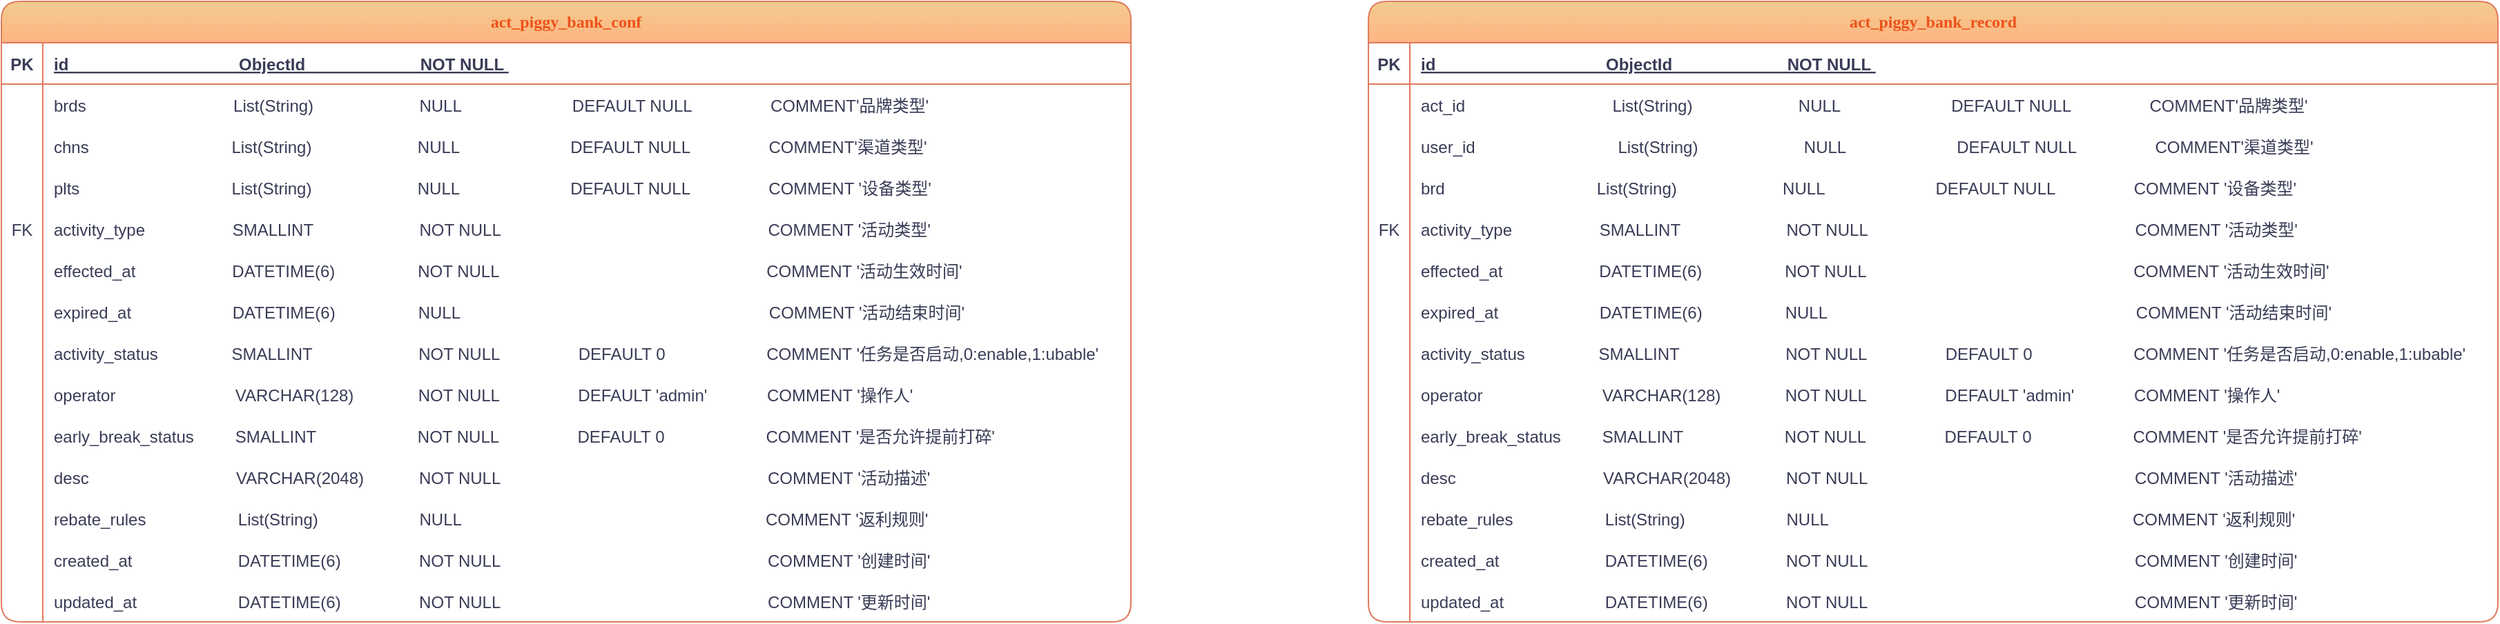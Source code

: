<mxfile version="20.8.24" type="github">
  <diagram id="R2lEEEUBdFMjLlhIrx00" name="Page-1">
    <mxGraphModel dx="2044" dy="616" grid="1" gridSize="10" guides="1" tooltips="1" connect="1" arrows="1" fold="1" page="1" pageScale="1" pageWidth="850" pageHeight="1100" math="0" shadow="0" extFonts="Permanent Marker^https://fonts.googleapis.com/css?family=Permanent+Marker">
      <root>
        <mxCell id="0" />
        <mxCell id="1" parent="0" />
        <mxCell id="SjY3Bs3HchpYrkcp5Yg5-16" value="" style="shape=partialRectangle;overflow=hidden;connectable=0;fillColor=none;top=0;left=0;bottom=0;right=0;rounded=1;labelBackgroundColor=none;strokeColor=#E07A5F;fontColor=#393C56;" vertex="1" parent="1">
          <mxGeometry x="533" y="190" width="30" height="30" as="geometry">
            <mxRectangle width="30" height="30" as="alternateBounds" />
          </mxGeometry>
        </mxCell>
        <mxCell id="SjY3Bs3HchpYrkcp5Yg5-17" value="" style="shape=partialRectangle;overflow=hidden;connectable=0;fillColor=none;top=0;left=0;bottom=0;right=0;rounded=1;labelBackgroundColor=none;strokeColor=#E07A5F;fontColor=#393C56;" vertex="1" parent="1">
          <mxGeometry x="533" y="220" width="30" height="30" as="geometry">
            <mxRectangle width="30" height="30" as="alternateBounds" />
          </mxGeometry>
        </mxCell>
        <mxCell id="SjY3Bs3HchpYrkcp5Yg5-18" value="" style="shape=partialRectangle;overflow=hidden;connectable=0;fillColor=none;top=0;left=0;bottom=0;right=0;rounded=1;labelBackgroundColor=none;strokeColor=#E07A5F;fontColor=#393C56;" vertex="1" parent="1">
          <mxGeometry x="533" y="250" width="30" height="30" as="geometry">
            <mxRectangle width="30" height="30" as="alternateBounds" />
          </mxGeometry>
        </mxCell>
        <mxCell id="SjY3Bs3HchpYrkcp5Yg5-19" value="" style="shape=partialRectangle;overflow=hidden;connectable=0;fillColor=none;top=0;left=0;bottom=0;right=0;rounded=1;labelBackgroundColor=none;strokeColor=#E07A5F;fontColor=#393C56;" vertex="1" parent="1">
          <mxGeometry x="533" y="280" width="30" height="30" as="geometry">
            <mxRectangle width="30" height="30" as="alternateBounds" />
          </mxGeometry>
        </mxCell>
        <mxCell id="SjY3Bs3HchpYrkcp5Yg5-20" value="" style="shape=partialRectangle;overflow=hidden;connectable=0;fillColor=none;top=0;left=0;bottom=0;right=0;rounded=1;labelBackgroundColor=none;strokeColor=#E07A5F;fontColor=#393C56;" vertex="1" parent="1">
          <mxGeometry x="533" y="310" width="30" height="30" as="geometry">
            <mxRectangle width="30" height="30" as="alternateBounds" />
          </mxGeometry>
        </mxCell>
        <mxCell id="SjY3Bs3HchpYrkcp5Yg5-22" value="act_piggy_bank_conf" style="shape=table;startSize=30;container=1;collapsible=1;childLayout=tableLayout;fixedRows=1;rowLines=0;fontStyle=1;align=center;resizeLast=1;fontColor=#EC521A;whiteSpace=wrap;swimlaneFillColor=default;labelBorderColor=none;labelBackgroundColor=none;rounded=1;fontFamily=Lucida Console;fillColor=#F2CC8F;shadow=0;strokeColor=#E07A5F;gradientColor=#FFB482;" vertex="1" parent="1">
          <mxGeometry x="-90" y="120" width="818" height="450" as="geometry" />
        </mxCell>
        <mxCell id="SjY3Bs3HchpYrkcp5Yg5-23" value="" style="shape=partialRectangle;collapsible=0;dropTarget=0;pointerEvents=0;fillColor=none;points=[[0,0.5],[1,0.5]];portConstraint=eastwest;top=0;left=0;right=0;bottom=1;rounded=1;labelBackgroundColor=none;strokeColor=#E07A5F;fontColor=#393C56;" vertex="1" parent="SjY3Bs3HchpYrkcp5Yg5-22">
          <mxGeometry y="30" width="818" height="30" as="geometry" />
        </mxCell>
        <mxCell id="SjY3Bs3HchpYrkcp5Yg5-24" value="PK" style="shape=partialRectangle;overflow=hidden;connectable=0;fillColor=none;top=0;left=0;bottom=0;right=0;fontStyle=1;rounded=1;labelBackgroundColor=none;strokeColor=#E07A5F;fontColor=#393C56;" vertex="1" parent="SjY3Bs3HchpYrkcp5Yg5-23">
          <mxGeometry width="30" height="30" as="geometry">
            <mxRectangle width="30" height="30" as="alternateBounds" />
          </mxGeometry>
        </mxCell>
        <mxCell id="SjY3Bs3HchpYrkcp5Yg5-25" value="id                                     ObjectId                         NOT NULL " style="shape=partialRectangle;overflow=hidden;connectable=0;fillColor=none;top=0;left=0;bottom=0;right=0;align=left;spacingLeft=6;fontStyle=5;fontColor=#393C56;labelBackgroundColor=none;rounded=1;strokeColor=#E07A5F;" vertex="1" parent="SjY3Bs3HchpYrkcp5Yg5-23">
          <mxGeometry x="30" width="788" height="30" as="geometry">
            <mxRectangle width="788" height="30" as="alternateBounds" />
          </mxGeometry>
        </mxCell>
        <mxCell id="SjY3Bs3HchpYrkcp5Yg5-26" value="" style="shape=partialRectangle;collapsible=0;dropTarget=0;pointerEvents=0;fillColor=none;points=[[0,0.5],[1,0.5]];portConstraint=eastwest;top=0;left=0;right=0;bottom=0;rounded=1;labelBackgroundColor=none;strokeColor=#E07A5F;fontColor=#393C56;" vertex="1" parent="SjY3Bs3HchpYrkcp5Yg5-22">
          <mxGeometry y="60" width="818" height="30" as="geometry" />
        </mxCell>
        <mxCell id="SjY3Bs3HchpYrkcp5Yg5-27" value="" style="shape=partialRectangle;overflow=hidden;connectable=0;fillColor=none;top=0;left=0;bottom=0;right=0;rounded=1;labelBackgroundColor=none;strokeColor=#E07A5F;fontColor=#393C56;" vertex="1" parent="SjY3Bs3HchpYrkcp5Yg5-26">
          <mxGeometry width="30" height="30" as="geometry">
            <mxRectangle width="30" height="30" as="alternateBounds" />
          </mxGeometry>
        </mxCell>
        <mxCell id="SjY3Bs3HchpYrkcp5Yg5-28" value="brds                                List(String)                       NULL                        DEFAULT NULL                 COMMENT&#39;品牌类型&#39;" style="shape=partialRectangle;overflow=hidden;connectable=0;fillColor=none;top=0;left=0;bottom=0;right=0;align=left;spacingLeft=6;strokeColor=#E07A5F;rounded=1;labelBackgroundColor=none;fontColor=#393C56;" vertex="1" parent="SjY3Bs3HchpYrkcp5Yg5-26">
          <mxGeometry x="30" width="788" height="30" as="geometry">
            <mxRectangle width="788" height="30" as="alternateBounds" />
          </mxGeometry>
        </mxCell>
        <mxCell id="SjY3Bs3HchpYrkcp5Yg5-29" value="" style="shape=partialRectangle;collapsible=0;dropTarget=0;pointerEvents=0;fillColor=none;points=[[0,0.5],[1,0.5]];portConstraint=eastwest;top=0;left=0;right=0;bottom=0;rounded=1;labelBackgroundColor=none;strokeColor=#E07A5F;fontColor=#393C56;" vertex="1" parent="SjY3Bs3HchpYrkcp5Yg5-22">
          <mxGeometry y="90" width="818" height="30" as="geometry" />
        </mxCell>
        <mxCell id="SjY3Bs3HchpYrkcp5Yg5-30" value="" style="shape=partialRectangle;overflow=hidden;connectable=0;fillColor=none;top=0;left=0;bottom=0;right=0;rounded=1;labelBackgroundColor=none;strokeColor=#E07A5F;fontColor=#393C56;" vertex="1" parent="SjY3Bs3HchpYrkcp5Yg5-29">
          <mxGeometry width="30" height="30" as="geometry">
            <mxRectangle width="30" height="30" as="alternateBounds" />
          </mxGeometry>
        </mxCell>
        <mxCell id="SjY3Bs3HchpYrkcp5Yg5-31" value="chns                               List(String)                       NULL                        DEFAULT NULL                 COMMENT&#39;渠道类型&#39;" style="shape=partialRectangle;overflow=hidden;connectable=0;fillColor=none;top=0;left=0;bottom=0;right=0;align=left;spacingLeft=6;strokeColor=#E07A5F;rounded=1;labelBackgroundColor=none;fontColor=#393C56;" vertex="1" parent="SjY3Bs3HchpYrkcp5Yg5-29">
          <mxGeometry x="30" width="788" height="30" as="geometry">
            <mxRectangle width="788" height="30" as="alternateBounds" />
          </mxGeometry>
        </mxCell>
        <mxCell id="SjY3Bs3HchpYrkcp5Yg5-32" value="" style="shape=partialRectangle;collapsible=0;dropTarget=0;pointerEvents=0;fillColor=none;points=[[0,0.5],[1,0.5]];portConstraint=eastwest;top=0;left=0;right=0;bottom=0;rounded=1;labelBackgroundColor=none;strokeColor=#E07A5F;fontColor=#393C56;" vertex="1" parent="SjY3Bs3HchpYrkcp5Yg5-22">
          <mxGeometry y="120" width="818" height="30" as="geometry" />
        </mxCell>
        <mxCell id="SjY3Bs3HchpYrkcp5Yg5-33" value="" style="shape=partialRectangle;overflow=hidden;connectable=0;fillColor=none;top=0;left=0;bottom=0;right=0;rounded=1;labelBackgroundColor=none;strokeColor=#E07A5F;fontColor=#393C56;" vertex="1" parent="SjY3Bs3HchpYrkcp5Yg5-32">
          <mxGeometry width="30" height="30" as="geometry">
            <mxRectangle width="30" height="30" as="alternateBounds" />
          </mxGeometry>
        </mxCell>
        <mxCell id="SjY3Bs3HchpYrkcp5Yg5-34" value="plts                                 List(String)                       NULL                        DEFAULT NULL                 COMMENT &#39;设备类型&#39;" style="shape=partialRectangle;overflow=hidden;connectable=0;fillColor=none;top=0;left=0;bottom=0;right=0;align=left;spacingLeft=6;strokeColor=#E07A5F;rounded=1;labelBackgroundColor=none;fontColor=#393C56;" vertex="1" parent="SjY3Bs3HchpYrkcp5Yg5-32">
          <mxGeometry x="30" width="788" height="30" as="geometry">
            <mxRectangle width="788" height="30" as="alternateBounds" />
          </mxGeometry>
        </mxCell>
        <mxCell id="SjY3Bs3HchpYrkcp5Yg5-35" value="" style="shape=partialRectangle;collapsible=0;dropTarget=0;pointerEvents=0;fillColor=none;points=[[0,0.5],[1,0.5]];portConstraint=eastwest;top=0;left=0;right=0;bottom=0;rounded=1;labelBackgroundColor=none;strokeColor=#E07A5F;fontColor=#393C56;" vertex="1" parent="SjY3Bs3HchpYrkcp5Yg5-22">
          <mxGeometry y="150" width="818" height="30" as="geometry" />
        </mxCell>
        <mxCell id="SjY3Bs3HchpYrkcp5Yg5-36" value="FK" style="shape=partialRectangle;overflow=hidden;connectable=0;fillColor=none;top=0;left=0;bottom=0;right=0;rounded=1;labelBackgroundColor=none;strokeColor=#E07A5F;fontColor=#393C56;" vertex="1" parent="SjY3Bs3HchpYrkcp5Yg5-35">
          <mxGeometry width="30" height="30" as="geometry">
            <mxRectangle width="30" height="30" as="alternateBounds" />
          </mxGeometry>
        </mxCell>
        <mxCell id="SjY3Bs3HchpYrkcp5Yg5-37" value="activity_type                   SMALLINT                       NOT NULL                                                          COMMENT &#39;活动类型&#39;" style="shape=partialRectangle;overflow=hidden;connectable=0;fillColor=none;top=0;left=0;bottom=0;right=0;align=left;spacingLeft=6;strokeColor=#E07A5F;rounded=1;labelBackgroundColor=none;fontColor=#393C56;" vertex="1" parent="SjY3Bs3HchpYrkcp5Yg5-35">
          <mxGeometry x="30" width="788" height="30" as="geometry">
            <mxRectangle width="788" height="30" as="alternateBounds" />
          </mxGeometry>
        </mxCell>
        <mxCell id="SjY3Bs3HchpYrkcp5Yg5-38" value="" style="shape=partialRectangle;collapsible=0;dropTarget=0;pointerEvents=0;fillColor=none;points=[[0,0.5],[1,0.5]];portConstraint=eastwest;top=0;left=0;right=0;bottom=0;rounded=1;labelBackgroundColor=none;strokeColor=#E07A5F;fontColor=#393C56;" vertex="1" parent="SjY3Bs3HchpYrkcp5Yg5-22">
          <mxGeometry y="180" width="818" height="30" as="geometry" />
        </mxCell>
        <mxCell id="SjY3Bs3HchpYrkcp5Yg5-39" value="" style="shape=partialRectangle;overflow=hidden;connectable=0;fillColor=none;top=0;left=0;bottom=0;right=0;rounded=1;labelBackgroundColor=none;strokeColor=#E07A5F;fontColor=#393C56;" vertex="1" parent="SjY3Bs3HchpYrkcp5Yg5-38">
          <mxGeometry width="30" height="30" as="geometry">
            <mxRectangle width="30" height="30" as="alternateBounds" />
          </mxGeometry>
        </mxCell>
        <mxCell id="SjY3Bs3HchpYrkcp5Yg5-40" value="effected_at                     DATETIME(6)                  NOT NULL                                                          COMMENT &#39;活动生效时间&#39;" style="shape=partialRectangle;overflow=hidden;connectable=0;fillColor=none;top=0;left=0;bottom=0;right=0;align=left;spacingLeft=6;strokeColor=#E07A5F;rounded=1;labelBackgroundColor=none;fontColor=#393C56;" vertex="1" parent="SjY3Bs3HchpYrkcp5Yg5-38">
          <mxGeometry x="30" width="788" height="30" as="geometry">
            <mxRectangle width="788" height="30" as="alternateBounds" />
          </mxGeometry>
        </mxCell>
        <mxCell id="SjY3Bs3HchpYrkcp5Yg5-41" value="" style="shape=partialRectangle;collapsible=0;dropTarget=0;pointerEvents=0;fillColor=none;points=[[0,0.5],[1,0.5]];portConstraint=eastwest;top=0;left=0;right=0;bottom=0;rounded=1;labelBackgroundColor=none;strokeColor=#E07A5F;fontColor=#393C56;" vertex="1" parent="SjY3Bs3HchpYrkcp5Yg5-22">
          <mxGeometry y="210" width="818" height="30" as="geometry" />
        </mxCell>
        <mxCell id="SjY3Bs3HchpYrkcp5Yg5-42" value="" style="shape=partialRectangle;overflow=hidden;connectable=0;fillColor=none;top=0;left=0;bottom=0;right=0;rounded=1;labelBackgroundColor=none;strokeColor=#E07A5F;fontColor=#393C56;" vertex="1" parent="SjY3Bs3HchpYrkcp5Yg5-41">
          <mxGeometry width="30" height="30" as="geometry">
            <mxRectangle width="30" height="30" as="alternateBounds" />
          </mxGeometry>
        </mxCell>
        <mxCell id="SjY3Bs3HchpYrkcp5Yg5-43" value="expired_at                      DATETIME(6)                  NULL                                                                   COMMENT &#39;活动结束时间&#39;" style="shape=partialRectangle;overflow=hidden;connectable=0;fillColor=none;top=0;left=0;bottom=0;right=0;align=left;spacingLeft=6;strokeColor=#E07A5F;rounded=1;labelBackgroundColor=none;fontColor=#393C56;" vertex="1" parent="SjY3Bs3HchpYrkcp5Yg5-41">
          <mxGeometry x="30" width="788" height="30" as="geometry">
            <mxRectangle width="788" height="30" as="alternateBounds" />
          </mxGeometry>
        </mxCell>
        <mxCell id="SjY3Bs3HchpYrkcp5Yg5-44" value="" style="shape=partialRectangle;collapsible=0;dropTarget=0;pointerEvents=0;fillColor=none;points=[[0,0.5],[1,0.5]];portConstraint=eastwest;top=0;left=0;right=0;bottom=0;rounded=1;labelBackgroundColor=none;strokeColor=#E07A5F;fontColor=#393C56;" vertex="1" parent="SjY3Bs3HchpYrkcp5Yg5-22">
          <mxGeometry y="240" width="818" height="30" as="geometry" />
        </mxCell>
        <mxCell id="SjY3Bs3HchpYrkcp5Yg5-45" value="" style="shape=partialRectangle;overflow=hidden;connectable=0;fillColor=none;top=0;left=0;bottom=0;right=0;fontColor=#393C56;rounded=1;labelBackgroundColor=none;strokeColor=#E07A5F;" vertex="1" parent="SjY3Bs3HchpYrkcp5Yg5-44">
          <mxGeometry width="30" height="30" as="geometry">
            <mxRectangle width="30" height="30" as="alternateBounds" />
          </mxGeometry>
        </mxCell>
        <mxCell id="SjY3Bs3HchpYrkcp5Yg5-46" value="activity_status                SMALLINT                       NOT NULL                 DEFAULT 0                      COMMENT &#39;任务是否启动,0:enable,1:ubable&#39;              " style="shape=partialRectangle;overflow=hidden;connectable=0;fillColor=none;top=0;left=0;bottom=0;right=0;align=left;spacingLeft=6;strokeColor=#E07A5F;rounded=1;labelBackgroundColor=none;fontColor=#393C56;" vertex="1" parent="SjY3Bs3HchpYrkcp5Yg5-44">
          <mxGeometry x="30" width="788" height="30" as="geometry">
            <mxRectangle width="788" height="30" as="alternateBounds" />
          </mxGeometry>
        </mxCell>
        <mxCell id="SjY3Bs3HchpYrkcp5Yg5-47" value="" style="shape=partialRectangle;collapsible=0;dropTarget=0;pointerEvents=0;fillColor=none;points=[[0,0.5],[1,0.5]];portConstraint=eastwest;top=0;left=0;right=0;bottom=0;rounded=1;labelBackgroundColor=none;strokeColor=#E07A5F;fontColor=#393C56;" vertex="1" parent="SjY3Bs3HchpYrkcp5Yg5-22">
          <mxGeometry y="270" width="818" height="30" as="geometry" />
        </mxCell>
        <mxCell id="SjY3Bs3HchpYrkcp5Yg5-48" value="" style="shape=partialRectangle;overflow=hidden;connectable=0;fillColor=none;top=0;left=0;bottom=0;right=0;rounded=1;labelBackgroundColor=none;strokeColor=#E07A5F;fontColor=#393C56;" vertex="1" parent="SjY3Bs3HchpYrkcp5Yg5-47">
          <mxGeometry width="30" height="30" as="geometry">
            <mxRectangle width="30" height="30" as="alternateBounds" />
          </mxGeometry>
        </mxCell>
        <mxCell id="SjY3Bs3HchpYrkcp5Yg5-49" value="operator                          VARCHAR(128)              NOT NULL                 DEFAULT &#39;admin&#39;             COMMENT &#39;操作人&#39;" style="shape=partialRectangle;overflow=hidden;connectable=0;fillColor=none;top=0;left=0;bottom=0;right=0;align=left;spacingLeft=6;strokeColor=#E07A5F;rounded=1;labelBackgroundColor=none;fontColor=#393C56;" vertex="1" parent="SjY3Bs3HchpYrkcp5Yg5-47">
          <mxGeometry x="30" width="788" height="30" as="geometry">
            <mxRectangle width="788" height="30" as="alternateBounds" />
          </mxGeometry>
        </mxCell>
        <mxCell id="SjY3Bs3HchpYrkcp5Yg5-50" value="" style="shape=partialRectangle;collapsible=0;dropTarget=0;pointerEvents=0;fillColor=none;points=[[0,0.5],[1,0.5]];portConstraint=eastwest;top=0;left=0;right=0;bottom=0;rounded=1;labelBackgroundColor=none;strokeColor=#E07A5F;fontColor=#393C56;" vertex="1" parent="SjY3Bs3HchpYrkcp5Yg5-22">
          <mxGeometry y="300" width="818" height="30" as="geometry" />
        </mxCell>
        <mxCell id="SjY3Bs3HchpYrkcp5Yg5-51" value="" style="shape=partialRectangle;overflow=hidden;connectable=0;fillColor=none;top=0;left=0;bottom=0;right=0;rounded=1;labelBackgroundColor=none;strokeColor=#E07A5F;fontColor=#393C56;" vertex="1" parent="SjY3Bs3HchpYrkcp5Yg5-50">
          <mxGeometry width="30" height="30" as="geometry">
            <mxRectangle width="30" height="30" as="alternateBounds" />
          </mxGeometry>
        </mxCell>
        <mxCell id="SjY3Bs3HchpYrkcp5Yg5-52" value="early_break_status         SMALLINT                      NOT NULL                 DEFAULT 0                      COMMENT &#39;是否允许提前打碎&#39;" style="shape=partialRectangle;overflow=hidden;connectable=0;fillColor=none;top=0;left=0;bottom=0;right=0;align=left;spacingLeft=6;strokeColor=#E07A5F;labelBackgroundColor=none;rounded=1;fontColor=#393C56;" vertex="1" parent="SjY3Bs3HchpYrkcp5Yg5-50">
          <mxGeometry x="30" width="788" height="30" as="geometry">
            <mxRectangle width="788" height="30" as="alternateBounds" />
          </mxGeometry>
        </mxCell>
        <mxCell id="SjY3Bs3HchpYrkcp5Yg5-53" value="" style="shape=partialRectangle;collapsible=0;dropTarget=0;pointerEvents=0;fillColor=none;points=[[0,0.5],[1,0.5]];portConstraint=eastwest;top=0;left=0;right=0;bottom=0;rounded=1;labelBackgroundColor=none;strokeColor=#E07A5F;fontColor=#393C56;" vertex="1" parent="SjY3Bs3HchpYrkcp5Yg5-22">
          <mxGeometry y="330" width="818" height="30" as="geometry" />
        </mxCell>
        <mxCell id="SjY3Bs3HchpYrkcp5Yg5-54" value="" style="shape=partialRectangle;overflow=hidden;connectable=0;fillColor=none;top=0;left=0;bottom=0;right=0;rounded=1;labelBackgroundColor=none;strokeColor=#E07A5F;fontColor=#393C56;" vertex="1" parent="SjY3Bs3HchpYrkcp5Yg5-53">
          <mxGeometry width="30" height="30" as="geometry">
            <mxRectangle width="30" height="30" as="alternateBounds" />
          </mxGeometry>
        </mxCell>
        <mxCell id="SjY3Bs3HchpYrkcp5Yg5-55" value="desc                                VARCHAR(2048)            NOT NULL                                                          COMMENT &#39;活动描述&#39;" style="shape=partialRectangle;overflow=hidden;connectable=0;fillColor=none;top=0;left=0;bottom=0;right=0;align=left;spacingLeft=6;strokeColor=#E07A5F;rounded=1;labelBackgroundColor=none;fontColor=#393C56;" vertex="1" parent="SjY3Bs3HchpYrkcp5Yg5-53">
          <mxGeometry x="30" width="788" height="30" as="geometry">
            <mxRectangle width="788" height="30" as="alternateBounds" />
          </mxGeometry>
        </mxCell>
        <mxCell id="SjY3Bs3HchpYrkcp5Yg5-56" value="" style="shape=partialRectangle;collapsible=0;dropTarget=0;pointerEvents=0;fillColor=none;points=[[0,0.5],[1,0.5]];portConstraint=eastwest;top=0;left=0;right=0;bottom=0;rounded=1;labelBackgroundColor=none;strokeColor=#E07A5F;fontColor=#393C56;" vertex="1" parent="SjY3Bs3HchpYrkcp5Yg5-22">
          <mxGeometry y="360" width="818" height="30" as="geometry" />
        </mxCell>
        <mxCell id="SjY3Bs3HchpYrkcp5Yg5-57" value="" style="shape=partialRectangle;overflow=hidden;connectable=0;fillColor=none;top=0;left=0;bottom=0;right=0;rounded=1;labelBackgroundColor=none;strokeColor=#E07A5F;fontColor=#393C56;" vertex="1" parent="SjY3Bs3HchpYrkcp5Yg5-56">
          <mxGeometry width="30" height="30" as="geometry">
            <mxRectangle width="30" height="30" as="alternateBounds" />
          </mxGeometry>
        </mxCell>
        <mxCell id="SjY3Bs3HchpYrkcp5Yg5-58" value="rebate_rules                    List(String)                      NULL                                                                  COMMENT &#39;返利规则&#39;" style="shape=partialRectangle;overflow=hidden;connectable=0;fillColor=none;top=0;left=0;bottom=0;right=0;align=left;spacingLeft=6;strokeColor=#E07A5F;rounded=1;labelBackgroundColor=none;fontColor=#393C56;" vertex="1" parent="SjY3Bs3HchpYrkcp5Yg5-56">
          <mxGeometry x="30" width="788" height="30" as="geometry">
            <mxRectangle width="788" height="30" as="alternateBounds" />
          </mxGeometry>
        </mxCell>
        <mxCell id="SjY3Bs3HchpYrkcp5Yg5-59" value="" style="shape=partialRectangle;collapsible=0;dropTarget=0;pointerEvents=0;fillColor=none;points=[[0,0.5],[1,0.5]];portConstraint=eastwest;top=0;left=0;right=0;bottom=0;rounded=1;labelBackgroundColor=none;strokeColor=#E07A5F;fontColor=#393C56;" vertex="1" parent="SjY3Bs3HchpYrkcp5Yg5-22">
          <mxGeometry y="390" width="818" height="30" as="geometry" />
        </mxCell>
        <mxCell id="SjY3Bs3HchpYrkcp5Yg5-60" value="" style="shape=partialRectangle;overflow=hidden;connectable=0;fillColor=none;top=0;left=0;bottom=0;right=0;labelBackgroundColor=none;rounded=1;strokeColor=#E07A5F;fontColor=#393C56;" vertex="1" parent="SjY3Bs3HchpYrkcp5Yg5-59">
          <mxGeometry width="30" height="30" as="geometry">
            <mxRectangle width="30" height="30" as="alternateBounds" />
          </mxGeometry>
        </mxCell>
        <mxCell id="SjY3Bs3HchpYrkcp5Yg5-61" value="created_at                       DATETIME(6)                 NOT NULL                                                          COMMENT &#39;创建时间&#39;" style="shape=partialRectangle;overflow=hidden;connectable=0;fillColor=none;top=0;left=0;bottom=0;right=0;align=left;spacingLeft=6;strokeColor=#E07A5F;rounded=1;labelBackgroundColor=none;fontColor=#393C56;" vertex="1" parent="SjY3Bs3HchpYrkcp5Yg5-59">
          <mxGeometry x="30" width="788" height="30" as="geometry">
            <mxRectangle width="788" height="30" as="alternateBounds" />
          </mxGeometry>
        </mxCell>
        <mxCell id="SjY3Bs3HchpYrkcp5Yg5-62" value="" style="shape=partialRectangle;collapsible=0;dropTarget=0;pointerEvents=0;fillColor=none;points=[[0,0.5],[1,0.5]];portConstraint=eastwest;top=0;left=0;right=0;bottom=0;rounded=1;labelBackgroundColor=none;strokeColor=#E07A5F;fontColor=#393C56;" vertex="1" parent="SjY3Bs3HchpYrkcp5Yg5-22">
          <mxGeometry y="420" width="818" height="30" as="geometry" />
        </mxCell>
        <mxCell id="SjY3Bs3HchpYrkcp5Yg5-63" value="" style="shape=partialRectangle;overflow=hidden;connectable=0;fillColor=none;top=0;left=0;bottom=0;right=0;rounded=1;labelBackgroundColor=none;strokeColor=#E07A5F;fontColor=#393C56;" vertex="1" parent="SjY3Bs3HchpYrkcp5Yg5-62">
          <mxGeometry width="30" height="30" as="geometry">
            <mxRectangle width="30" height="30" as="alternateBounds" />
          </mxGeometry>
        </mxCell>
        <mxCell id="SjY3Bs3HchpYrkcp5Yg5-64" value="updated_at                      DATETIME(6)                 NOT NULL                                                          COMMENT &#39;更新时间&#39;" style="shape=partialRectangle;overflow=hidden;connectable=0;fillColor=none;top=0;left=0;bottom=0;right=0;align=left;spacingLeft=6;strokeColor=#E07A5F;rounded=1;labelBackgroundColor=none;fontColor=#393C56;" vertex="1" parent="SjY3Bs3HchpYrkcp5Yg5-62">
          <mxGeometry x="30" width="788" height="30" as="geometry">
            <mxRectangle width="788" height="30" as="alternateBounds" />
          </mxGeometry>
        </mxCell>
        <mxCell id="SjY3Bs3HchpYrkcp5Yg5-69" value="act_piggy_bank_record" style="shape=table;startSize=30;container=1;collapsible=1;childLayout=tableLayout;fixedRows=1;rowLines=0;fontStyle=1;align=center;resizeLast=1;fontColor=#EC521A;whiteSpace=wrap;swimlaneFillColor=default;labelBorderColor=none;labelBackgroundColor=none;rounded=1;fontFamily=Lucida Console;fillColor=#F2CC8F;shadow=0;strokeColor=#E07A5F;gradientColor=#FFB482;" vertex="1" parent="1">
          <mxGeometry x="900" y="120" width="818" height="450" as="geometry" />
        </mxCell>
        <mxCell id="SjY3Bs3HchpYrkcp5Yg5-70" value="" style="shape=partialRectangle;collapsible=0;dropTarget=0;pointerEvents=0;fillColor=none;points=[[0,0.5],[1,0.5]];portConstraint=eastwest;top=0;left=0;right=0;bottom=1;rounded=1;labelBackgroundColor=none;strokeColor=#E07A5F;fontColor=#393C56;" vertex="1" parent="SjY3Bs3HchpYrkcp5Yg5-69">
          <mxGeometry y="30" width="818" height="30" as="geometry" />
        </mxCell>
        <mxCell id="SjY3Bs3HchpYrkcp5Yg5-71" value="PK" style="shape=partialRectangle;overflow=hidden;connectable=0;fillColor=none;top=0;left=0;bottom=0;right=0;fontStyle=1;rounded=1;labelBackgroundColor=none;strokeColor=#E07A5F;fontColor=#393C56;" vertex="1" parent="SjY3Bs3HchpYrkcp5Yg5-70">
          <mxGeometry width="30" height="30" as="geometry">
            <mxRectangle width="30" height="30" as="alternateBounds" />
          </mxGeometry>
        </mxCell>
        <mxCell id="SjY3Bs3HchpYrkcp5Yg5-72" value="id                                     ObjectId                         NOT NULL " style="shape=partialRectangle;overflow=hidden;connectable=0;fillColor=none;top=0;left=0;bottom=0;right=0;align=left;spacingLeft=6;fontStyle=5;fontColor=#393C56;labelBackgroundColor=none;rounded=1;strokeColor=#E07A5F;" vertex="1" parent="SjY3Bs3HchpYrkcp5Yg5-70">
          <mxGeometry x="30" width="788" height="30" as="geometry">
            <mxRectangle width="788" height="30" as="alternateBounds" />
          </mxGeometry>
        </mxCell>
        <mxCell id="SjY3Bs3HchpYrkcp5Yg5-73" value="" style="shape=partialRectangle;collapsible=0;dropTarget=0;pointerEvents=0;fillColor=none;points=[[0,0.5],[1,0.5]];portConstraint=eastwest;top=0;left=0;right=0;bottom=0;rounded=1;labelBackgroundColor=none;strokeColor=#E07A5F;fontColor=#393C56;" vertex="1" parent="SjY3Bs3HchpYrkcp5Yg5-69">
          <mxGeometry y="60" width="818" height="30" as="geometry" />
        </mxCell>
        <mxCell id="SjY3Bs3HchpYrkcp5Yg5-74" value="" style="shape=partialRectangle;overflow=hidden;connectable=0;fillColor=none;top=0;left=0;bottom=0;right=0;rounded=1;labelBackgroundColor=none;strokeColor=#E07A5F;fontColor=#393C56;" vertex="1" parent="SjY3Bs3HchpYrkcp5Yg5-73">
          <mxGeometry width="30" height="30" as="geometry">
            <mxRectangle width="30" height="30" as="alternateBounds" />
          </mxGeometry>
        </mxCell>
        <mxCell id="SjY3Bs3HchpYrkcp5Yg5-75" value="act_id                                List(String)                       NULL                        DEFAULT NULL                 COMMENT&#39;品牌类型&#39;" style="shape=partialRectangle;overflow=hidden;connectable=0;fillColor=none;top=0;left=0;bottom=0;right=0;align=left;spacingLeft=6;strokeColor=#E07A5F;rounded=1;labelBackgroundColor=none;fontColor=#393C56;" vertex="1" parent="SjY3Bs3HchpYrkcp5Yg5-73">
          <mxGeometry x="30" width="788" height="30" as="geometry">
            <mxRectangle width="788" height="30" as="alternateBounds" />
          </mxGeometry>
        </mxCell>
        <mxCell id="SjY3Bs3HchpYrkcp5Yg5-76" value="" style="shape=partialRectangle;collapsible=0;dropTarget=0;pointerEvents=0;fillColor=none;points=[[0,0.5],[1,0.5]];portConstraint=eastwest;top=0;left=0;right=0;bottom=0;rounded=1;labelBackgroundColor=none;strokeColor=#E07A5F;fontColor=#393C56;" vertex="1" parent="SjY3Bs3HchpYrkcp5Yg5-69">
          <mxGeometry y="90" width="818" height="30" as="geometry" />
        </mxCell>
        <mxCell id="SjY3Bs3HchpYrkcp5Yg5-77" value="" style="shape=partialRectangle;overflow=hidden;connectable=0;fillColor=none;top=0;left=0;bottom=0;right=0;rounded=1;labelBackgroundColor=none;strokeColor=#E07A5F;fontColor=#393C56;" vertex="1" parent="SjY3Bs3HchpYrkcp5Yg5-76">
          <mxGeometry width="30" height="30" as="geometry">
            <mxRectangle width="30" height="30" as="alternateBounds" />
          </mxGeometry>
        </mxCell>
        <mxCell id="SjY3Bs3HchpYrkcp5Yg5-78" value="user_id                               List(String)                       NULL                        DEFAULT NULL                 COMMENT&#39;渠道类型&#39;" style="shape=partialRectangle;overflow=hidden;connectable=0;fillColor=none;top=0;left=0;bottom=0;right=0;align=left;spacingLeft=6;strokeColor=#E07A5F;rounded=1;labelBackgroundColor=none;fontColor=#393C56;" vertex="1" parent="SjY3Bs3HchpYrkcp5Yg5-76">
          <mxGeometry x="30" width="788" height="30" as="geometry">
            <mxRectangle width="788" height="30" as="alternateBounds" />
          </mxGeometry>
        </mxCell>
        <mxCell id="SjY3Bs3HchpYrkcp5Yg5-79" value="" style="shape=partialRectangle;collapsible=0;dropTarget=0;pointerEvents=0;fillColor=none;points=[[0,0.5],[1,0.5]];portConstraint=eastwest;top=0;left=0;right=0;bottom=0;rounded=1;labelBackgroundColor=none;strokeColor=#E07A5F;fontColor=#393C56;" vertex="1" parent="SjY3Bs3HchpYrkcp5Yg5-69">
          <mxGeometry y="120" width="818" height="30" as="geometry" />
        </mxCell>
        <mxCell id="SjY3Bs3HchpYrkcp5Yg5-80" value="" style="shape=partialRectangle;overflow=hidden;connectable=0;fillColor=none;top=0;left=0;bottom=0;right=0;rounded=1;labelBackgroundColor=none;strokeColor=#E07A5F;fontColor=#393C56;" vertex="1" parent="SjY3Bs3HchpYrkcp5Yg5-79">
          <mxGeometry width="30" height="30" as="geometry">
            <mxRectangle width="30" height="30" as="alternateBounds" />
          </mxGeometry>
        </mxCell>
        <mxCell id="SjY3Bs3HchpYrkcp5Yg5-81" value="brd                                 List(String)                       NULL                        DEFAULT NULL                 COMMENT &#39;设备类型&#39;" style="shape=partialRectangle;overflow=hidden;connectable=0;fillColor=none;top=0;left=0;bottom=0;right=0;align=left;spacingLeft=6;strokeColor=#E07A5F;rounded=1;labelBackgroundColor=none;fontColor=#393C56;" vertex="1" parent="SjY3Bs3HchpYrkcp5Yg5-79">
          <mxGeometry x="30" width="788" height="30" as="geometry">
            <mxRectangle width="788" height="30" as="alternateBounds" />
          </mxGeometry>
        </mxCell>
        <mxCell id="SjY3Bs3HchpYrkcp5Yg5-82" value="" style="shape=partialRectangle;collapsible=0;dropTarget=0;pointerEvents=0;fillColor=none;points=[[0,0.5],[1,0.5]];portConstraint=eastwest;top=0;left=0;right=0;bottom=0;rounded=1;labelBackgroundColor=none;strokeColor=#E07A5F;fontColor=#393C56;" vertex="1" parent="SjY3Bs3HchpYrkcp5Yg5-69">
          <mxGeometry y="150" width="818" height="30" as="geometry" />
        </mxCell>
        <mxCell id="SjY3Bs3HchpYrkcp5Yg5-83" value="FK" style="shape=partialRectangle;overflow=hidden;connectable=0;fillColor=none;top=0;left=0;bottom=0;right=0;rounded=1;labelBackgroundColor=none;strokeColor=#E07A5F;fontColor=#393C56;" vertex="1" parent="SjY3Bs3HchpYrkcp5Yg5-82">
          <mxGeometry width="30" height="30" as="geometry">
            <mxRectangle width="30" height="30" as="alternateBounds" />
          </mxGeometry>
        </mxCell>
        <mxCell id="SjY3Bs3HchpYrkcp5Yg5-84" value="activity_type                   SMALLINT                       NOT NULL                                                          COMMENT &#39;活动类型&#39;" style="shape=partialRectangle;overflow=hidden;connectable=0;fillColor=none;top=0;left=0;bottom=0;right=0;align=left;spacingLeft=6;strokeColor=#E07A5F;rounded=1;labelBackgroundColor=none;fontColor=#393C56;" vertex="1" parent="SjY3Bs3HchpYrkcp5Yg5-82">
          <mxGeometry x="30" width="788" height="30" as="geometry">
            <mxRectangle width="788" height="30" as="alternateBounds" />
          </mxGeometry>
        </mxCell>
        <mxCell id="SjY3Bs3HchpYrkcp5Yg5-85" value="" style="shape=partialRectangle;collapsible=0;dropTarget=0;pointerEvents=0;fillColor=none;points=[[0,0.5],[1,0.5]];portConstraint=eastwest;top=0;left=0;right=0;bottom=0;rounded=1;labelBackgroundColor=none;strokeColor=#E07A5F;fontColor=#393C56;" vertex="1" parent="SjY3Bs3HchpYrkcp5Yg5-69">
          <mxGeometry y="180" width="818" height="30" as="geometry" />
        </mxCell>
        <mxCell id="SjY3Bs3HchpYrkcp5Yg5-86" value="" style="shape=partialRectangle;overflow=hidden;connectable=0;fillColor=none;top=0;left=0;bottom=0;right=0;rounded=1;labelBackgroundColor=none;strokeColor=#E07A5F;fontColor=#393C56;" vertex="1" parent="SjY3Bs3HchpYrkcp5Yg5-85">
          <mxGeometry width="30" height="30" as="geometry">
            <mxRectangle width="30" height="30" as="alternateBounds" />
          </mxGeometry>
        </mxCell>
        <mxCell id="SjY3Bs3HchpYrkcp5Yg5-87" value="effected_at                     DATETIME(6)                  NOT NULL                                                          COMMENT &#39;活动生效时间&#39;" style="shape=partialRectangle;overflow=hidden;connectable=0;fillColor=none;top=0;left=0;bottom=0;right=0;align=left;spacingLeft=6;strokeColor=#E07A5F;rounded=1;labelBackgroundColor=none;fontColor=#393C56;" vertex="1" parent="SjY3Bs3HchpYrkcp5Yg5-85">
          <mxGeometry x="30" width="788" height="30" as="geometry">
            <mxRectangle width="788" height="30" as="alternateBounds" />
          </mxGeometry>
        </mxCell>
        <mxCell id="SjY3Bs3HchpYrkcp5Yg5-88" value="" style="shape=partialRectangle;collapsible=0;dropTarget=0;pointerEvents=0;fillColor=none;points=[[0,0.5],[1,0.5]];portConstraint=eastwest;top=0;left=0;right=0;bottom=0;rounded=1;labelBackgroundColor=none;strokeColor=#E07A5F;fontColor=#393C56;" vertex="1" parent="SjY3Bs3HchpYrkcp5Yg5-69">
          <mxGeometry y="210" width="818" height="30" as="geometry" />
        </mxCell>
        <mxCell id="SjY3Bs3HchpYrkcp5Yg5-89" value="" style="shape=partialRectangle;overflow=hidden;connectable=0;fillColor=none;top=0;left=0;bottom=0;right=0;rounded=1;labelBackgroundColor=none;strokeColor=#E07A5F;fontColor=#393C56;" vertex="1" parent="SjY3Bs3HchpYrkcp5Yg5-88">
          <mxGeometry width="30" height="30" as="geometry">
            <mxRectangle width="30" height="30" as="alternateBounds" />
          </mxGeometry>
        </mxCell>
        <mxCell id="SjY3Bs3HchpYrkcp5Yg5-90" value="expired_at                      DATETIME(6)                  NULL                                                                   COMMENT &#39;活动结束时间&#39;" style="shape=partialRectangle;overflow=hidden;connectable=0;fillColor=none;top=0;left=0;bottom=0;right=0;align=left;spacingLeft=6;strokeColor=#E07A5F;rounded=1;labelBackgroundColor=none;fontColor=#393C56;" vertex="1" parent="SjY3Bs3HchpYrkcp5Yg5-88">
          <mxGeometry x="30" width="788" height="30" as="geometry">
            <mxRectangle width="788" height="30" as="alternateBounds" />
          </mxGeometry>
        </mxCell>
        <mxCell id="SjY3Bs3HchpYrkcp5Yg5-91" value="" style="shape=partialRectangle;collapsible=0;dropTarget=0;pointerEvents=0;fillColor=none;points=[[0,0.5],[1,0.5]];portConstraint=eastwest;top=0;left=0;right=0;bottom=0;rounded=1;labelBackgroundColor=none;strokeColor=#E07A5F;fontColor=#393C56;" vertex="1" parent="SjY3Bs3HchpYrkcp5Yg5-69">
          <mxGeometry y="240" width="818" height="30" as="geometry" />
        </mxCell>
        <mxCell id="SjY3Bs3HchpYrkcp5Yg5-92" value="" style="shape=partialRectangle;overflow=hidden;connectable=0;fillColor=none;top=0;left=0;bottom=0;right=0;fontColor=#393C56;rounded=1;labelBackgroundColor=none;strokeColor=#E07A5F;" vertex="1" parent="SjY3Bs3HchpYrkcp5Yg5-91">
          <mxGeometry width="30" height="30" as="geometry">
            <mxRectangle width="30" height="30" as="alternateBounds" />
          </mxGeometry>
        </mxCell>
        <mxCell id="SjY3Bs3HchpYrkcp5Yg5-93" value="activity_status                SMALLINT                       NOT NULL                 DEFAULT 0                      COMMENT &#39;任务是否启动,0:enable,1:ubable&#39;              " style="shape=partialRectangle;overflow=hidden;connectable=0;fillColor=none;top=0;left=0;bottom=0;right=0;align=left;spacingLeft=6;strokeColor=#E07A5F;rounded=1;labelBackgroundColor=none;fontColor=#393C56;" vertex="1" parent="SjY3Bs3HchpYrkcp5Yg5-91">
          <mxGeometry x="30" width="788" height="30" as="geometry">
            <mxRectangle width="788" height="30" as="alternateBounds" />
          </mxGeometry>
        </mxCell>
        <mxCell id="SjY3Bs3HchpYrkcp5Yg5-94" value="" style="shape=partialRectangle;collapsible=0;dropTarget=0;pointerEvents=0;fillColor=none;points=[[0,0.5],[1,0.5]];portConstraint=eastwest;top=0;left=0;right=0;bottom=0;rounded=1;labelBackgroundColor=none;strokeColor=#E07A5F;fontColor=#393C56;" vertex="1" parent="SjY3Bs3HchpYrkcp5Yg5-69">
          <mxGeometry y="270" width="818" height="30" as="geometry" />
        </mxCell>
        <mxCell id="SjY3Bs3HchpYrkcp5Yg5-95" value="" style="shape=partialRectangle;overflow=hidden;connectable=0;fillColor=none;top=0;left=0;bottom=0;right=0;rounded=1;labelBackgroundColor=none;strokeColor=#E07A5F;fontColor=#393C56;" vertex="1" parent="SjY3Bs3HchpYrkcp5Yg5-94">
          <mxGeometry width="30" height="30" as="geometry">
            <mxRectangle width="30" height="30" as="alternateBounds" />
          </mxGeometry>
        </mxCell>
        <mxCell id="SjY3Bs3HchpYrkcp5Yg5-96" value="operator                          VARCHAR(128)              NOT NULL                 DEFAULT &#39;admin&#39;             COMMENT &#39;操作人&#39;" style="shape=partialRectangle;overflow=hidden;connectable=0;fillColor=none;top=0;left=0;bottom=0;right=0;align=left;spacingLeft=6;strokeColor=#E07A5F;rounded=1;labelBackgroundColor=none;fontColor=#393C56;" vertex="1" parent="SjY3Bs3HchpYrkcp5Yg5-94">
          <mxGeometry x="30" width="788" height="30" as="geometry">
            <mxRectangle width="788" height="30" as="alternateBounds" />
          </mxGeometry>
        </mxCell>
        <mxCell id="SjY3Bs3HchpYrkcp5Yg5-97" value="" style="shape=partialRectangle;collapsible=0;dropTarget=0;pointerEvents=0;fillColor=none;points=[[0,0.5],[1,0.5]];portConstraint=eastwest;top=0;left=0;right=0;bottom=0;rounded=1;labelBackgroundColor=none;strokeColor=#E07A5F;fontColor=#393C56;" vertex="1" parent="SjY3Bs3HchpYrkcp5Yg5-69">
          <mxGeometry y="300" width="818" height="30" as="geometry" />
        </mxCell>
        <mxCell id="SjY3Bs3HchpYrkcp5Yg5-98" value="" style="shape=partialRectangle;overflow=hidden;connectable=0;fillColor=none;top=0;left=0;bottom=0;right=0;rounded=1;labelBackgroundColor=none;strokeColor=#E07A5F;fontColor=#393C56;" vertex="1" parent="SjY3Bs3HchpYrkcp5Yg5-97">
          <mxGeometry width="30" height="30" as="geometry">
            <mxRectangle width="30" height="30" as="alternateBounds" />
          </mxGeometry>
        </mxCell>
        <mxCell id="SjY3Bs3HchpYrkcp5Yg5-99" value="early_break_status         SMALLINT                      NOT NULL                 DEFAULT 0                      COMMENT &#39;是否允许提前打碎&#39;" style="shape=partialRectangle;overflow=hidden;connectable=0;fillColor=none;top=0;left=0;bottom=0;right=0;align=left;spacingLeft=6;strokeColor=#E07A5F;labelBackgroundColor=none;rounded=1;fontColor=#393C56;" vertex="1" parent="SjY3Bs3HchpYrkcp5Yg5-97">
          <mxGeometry x="30" width="788" height="30" as="geometry">
            <mxRectangle width="788" height="30" as="alternateBounds" />
          </mxGeometry>
        </mxCell>
        <mxCell id="SjY3Bs3HchpYrkcp5Yg5-100" value="" style="shape=partialRectangle;collapsible=0;dropTarget=0;pointerEvents=0;fillColor=none;points=[[0,0.5],[1,0.5]];portConstraint=eastwest;top=0;left=0;right=0;bottom=0;rounded=1;labelBackgroundColor=none;strokeColor=#E07A5F;fontColor=#393C56;" vertex="1" parent="SjY3Bs3HchpYrkcp5Yg5-69">
          <mxGeometry y="330" width="818" height="30" as="geometry" />
        </mxCell>
        <mxCell id="SjY3Bs3HchpYrkcp5Yg5-101" value="" style="shape=partialRectangle;overflow=hidden;connectable=0;fillColor=none;top=0;left=0;bottom=0;right=0;rounded=1;labelBackgroundColor=none;strokeColor=#E07A5F;fontColor=#393C56;" vertex="1" parent="SjY3Bs3HchpYrkcp5Yg5-100">
          <mxGeometry width="30" height="30" as="geometry">
            <mxRectangle width="30" height="30" as="alternateBounds" />
          </mxGeometry>
        </mxCell>
        <mxCell id="SjY3Bs3HchpYrkcp5Yg5-102" value="desc                                VARCHAR(2048)            NOT NULL                                                          COMMENT &#39;活动描述&#39;" style="shape=partialRectangle;overflow=hidden;connectable=0;fillColor=none;top=0;left=0;bottom=0;right=0;align=left;spacingLeft=6;strokeColor=#E07A5F;rounded=1;labelBackgroundColor=none;fontColor=#393C56;" vertex="1" parent="SjY3Bs3HchpYrkcp5Yg5-100">
          <mxGeometry x="30" width="788" height="30" as="geometry">
            <mxRectangle width="788" height="30" as="alternateBounds" />
          </mxGeometry>
        </mxCell>
        <mxCell id="SjY3Bs3HchpYrkcp5Yg5-103" value="" style="shape=partialRectangle;collapsible=0;dropTarget=0;pointerEvents=0;fillColor=none;points=[[0,0.5],[1,0.5]];portConstraint=eastwest;top=0;left=0;right=0;bottom=0;rounded=1;labelBackgroundColor=none;strokeColor=#E07A5F;fontColor=#393C56;" vertex="1" parent="SjY3Bs3HchpYrkcp5Yg5-69">
          <mxGeometry y="360" width="818" height="30" as="geometry" />
        </mxCell>
        <mxCell id="SjY3Bs3HchpYrkcp5Yg5-104" value="" style="shape=partialRectangle;overflow=hidden;connectable=0;fillColor=none;top=0;left=0;bottom=0;right=0;rounded=1;labelBackgroundColor=none;strokeColor=#E07A5F;fontColor=#393C56;" vertex="1" parent="SjY3Bs3HchpYrkcp5Yg5-103">
          <mxGeometry width="30" height="30" as="geometry">
            <mxRectangle width="30" height="30" as="alternateBounds" />
          </mxGeometry>
        </mxCell>
        <mxCell id="SjY3Bs3HchpYrkcp5Yg5-105" value="rebate_rules                    List(String)                      NULL                                                                  COMMENT &#39;返利规则&#39;" style="shape=partialRectangle;overflow=hidden;connectable=0;fillColor=none;top=0;left=0;bottom=0;right=0;align=left;spacingLeft=6;strokeColor=#E07A5F;rounded=1;labelBackgroundColor=none;fontColor=#393C56;" vertex="1" parent="SjY3Bs3HchpYrkcp5Yg5-103">
          <mxGeometry x="30" width="788" height="30" as="geometry">
            <mxRectangle width="788" height="30" as="alternateBounds" />
          </mxGeometry>
        </mxCell>
        <mxCell id="SjY3Bs3HchpYrkcp5Yg5-106" value="" style="shape=partialRectangle;collapsible=0;dropTarget=0;pointerEvents=0;fillColor=none;points=[[0,0.5],[1,0.5]];portConstraint=eastwest;top=0;left=0;right=0;bottom=0;rounded=1;labelBackgroundColor=none;strokeColor=#E07A5F;fontColor=#393C56;" vertex="1" parent="SjY3Bs3HchpYrkcp5Yg5-69">
          <mxGeometry y="390" width="818" height="30" as="geometry" />
        </mxCell>
        <mxCell id="SjY3Bs3HchpYrkcp5Yg5-107" value="" style="shape=partialRectangle;overflow=hidden;connectable=0;fillColor=none;top=0;left=0;bottom=0;right=0;labelBackgroundColor=none;rounded=1;strokeColor=#E07A5F;fontColor=#393C56;" vertex="1" parent="SjY3Bs3HchpYrkcp5Yg5-106">
          <mxGeometry width="30" height="30" as="geometry">
            <mxRectangle width="30" height="30" as="alternateBounds" />
          </mxGeometry>
        </mxCell>
        <mxCell id="SjY3Bs3HchpYrkcp5Yg5-108" value="created_at                       DATETIME(6)                 NOT NULL                                                          COMMENT &#39;创建时间&#39;" style="shape=partialRectangle;overflow=hidden;connectable=0;fillColor=none;top=0;left=0;bottom=0;right=0;align=left;spacingLeft=6;strokeColor=#E07A5F;rounded=1;labelBackgroundColor=none;fontColor=#393C56;" vertex="1" parent="SjY3Bs3HchpYrkcp5Yg5-106">
          <mxGeometry x="30" width="788" height="30" as="geometry">
            <mxRectangle width="788" height="30" as="alternateBounds" />
          </mxGeometry>
        </mxCell>
        <mxCell id="SjY3Bs3HchpYrkcp5Yg5-109" value="" style="shape=partialRectangle;collapsible=0;dropTarget=0;pointerEvents=0;fillColor=none;points=[[0,0.5],[1,0.5]];portConstraint=eastwest;top=0;left=0;right=0;bottom=0;rounded=1;labelBackgroundColor=none;strokeColor=#E07A5F;fontColor=#393C56;" vertex="1" parent="SjY3Bs3HchpYrkcp5Yg5-69">
          <mxGeometry y="420" width="818" height="30" as="geometry" />
        </mxCell>
        <mxCell id="SjY3Bs3HchpYrkcp5Yg5-110" value="" style="shape=partialRectangle;overflow=hidden;connectable=0;fillColor=none;top=0;left=0;bottom=0;right=0;rounded=1;labelBackgroundColor=none;strokeColor=#E07A5F;fontColor=#393C56;" vertex="1" parent="SjY3Bs3HchpYrkcp5Yg5-109">
          <mxGeometry width="30" height="30" as="geometry">
            <mxRectangle width="30" height="30" as="alternateBounds" />
          </mxGeometry>
        </mxCell>
        <mxCell id="SjY3Bs3HchpYrkcp5Yg5-111" value="updated_at                      DATETIME(6)                 NOT NULL                                                          COMMENT &#39;更新时间&#39;" style="shape=partialRectangle;overflow=hidden;connectable=0;fillColor=none;top=0;left=0;bottom=0;right=0;align=left;spacingLeft=6;strokeColor=#E07A5F;rounded=1;labelBackgroundColor=none;fontColor=#393C56;" vertex="1" parent="SjY3Bs3HchpYrkcp5Yg5-109">
          <mxGeometry x="30" width="788" height="30" as="geometry">
            <mxRectangle width="788" height="30" as="alternateBounds" />
          </mxGeometry>
        </mxCell>
      </root>
    </mxGraphModel>
  </diagram>
</mxfile>
